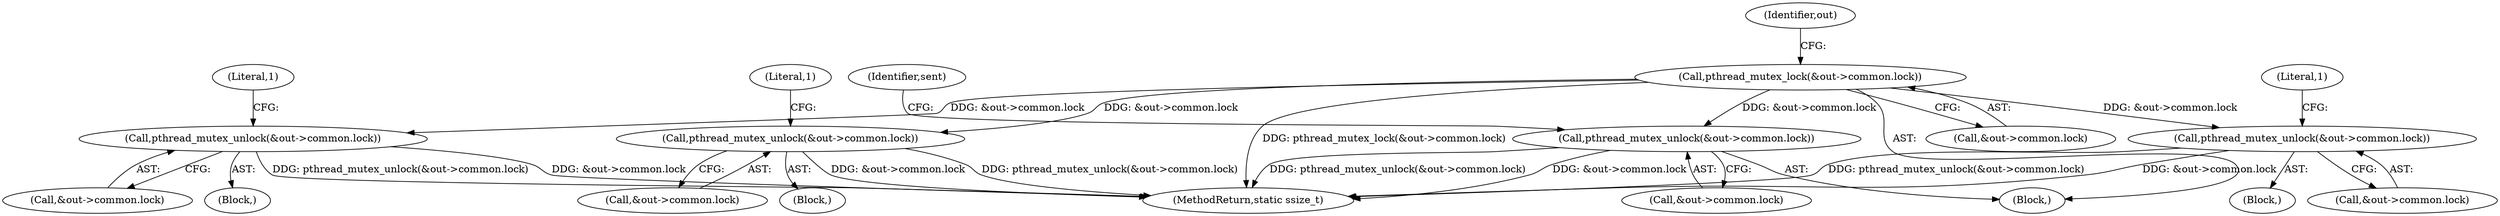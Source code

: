 digraph "0_Android_472271b153c5dc53c28beac55480a8d8434b2d5c_4@API" {
"1000122" [label="(Call,pthread_mutex_lock(&out->common.lock))"];
"1000140" [label="(Call,pthread_mutex_unlock(&out->common.lock))"];
"1000192" [label="(Call,pthread_mutex_unlock(&out->common.lock))"];
"1000214" [label="(Call,pthread_mutex_unlock(&out->common.lock))"];
"1000224" [label="(Call,pthread_mutex_unlock(&out->common.lock))"];
"1000214" [label="(Call,pthread_mutex_unlock(&out->common.lock))"];
"1000193" [label="(Call,&out->common.lock)"];
"1000303" [label="(MethodReturn,static ssize_t)"];
"1000106" [label="(Block,)"];
"1000225" [label="(Call,&out->common.lock)"];
"1000141" [label="(Call,&out->common.lock)"];
"1000192" [label="(Call,pthread_mutex_unlock(&out->common.lock))"];
"1000149" [label="(Literal,1)"];
"1000175" [label="(Block,)"];
"1000211" [label="(Block,)"];
"1000215" [label="(Call,&out->common.lock)"];
"1000232" [label="(Identifier,sent)"];
"1000123" [label="(Call,&out->common.lock)"];
"1000224" [label="(Call,pthread_mutex_unlock(&out->common.lock))"];
"1000137" [label="(Block,)"];
"1000201" [label="(Literal,1)"];
"1000140" [label="(Call,pthread_mutex_unlock(&out->common.lock))"];
"1000133" [label="(Identifier,out)"];
"1000122" [label="(Call,pthread_mutex_lock(&out->common.lock))"];
"1000223" [label="(Literal,1)"];
"1000122" -> "1000106"  [label="AST: "];
"1000122" -> "1000123"  [label="CFG: "];
"1000123" -> "1000122"  [label="AST: "];
"1000133" -> "1000122"  [label="CFG: "];
"1000122" -> "1000303"  [label="DDG: pthread_mutex_lock(&out->common.lock)"];
"1000122" -> "1000140"  [label="DDG: &out->common.lock"];
"1000122" -> "1000192"  [label="DDG: &out->common.lock"];
"1000122" -> "1000214"  [label="DDG: &out->common.lock"];
"1000122" -> "1000224"  [label="DDG: &out->common.lock"];
"1000140" -> "1000137"  [label="AST: "];
"1000140" -> "1000141"  [label="CFG: "];
"1000141" -> "1000140"  [label="AST: "];
"1000149" -> "1000140"  [label="CFG: "];
"1000140" -> "1000303"  [label="DDG: &out->common.lock"];
"1000140" -> "1000303"  [label="DDG: pthread_mutex_unlock(&out->common.lock)"];
"1000192" -> "1000175"  [label="AST: "];
"1000192" -> "1000193"  [label="CFG: "];
"1000193" -> "1000192"  [label="AST: "];
"1000201" -> "1000192"  [label="CFG: "];
"1000192" -> "1000303"  [label="DDG: &out->common.lock"];
"1000192" -> "1000303"  [label="DDG: pthread_mutex_unlock(&out->common.lock)"];
"1000214" -> "1000211"  [label="AST: "];
"1000214" -> "1000215"  [label="CFG: "];
"1000215" -> "1000214"  [label="AST: "];
"1000223" -> "1000214"  [label="CFG: "];
"1000214" -> "1000303"  [label="DDG: pthread_mutex_unlock(&out->common.lock)"];
"1000214" -> "1000303"  [label="DDG: &out->common.lock"];
"1000224" -> "1000106"  [label="AST: "];
"1000224" -> "1000225"  [label="CFG: "];
"1000225" -> "1000224"  [label="AST: "];
"1000232" -> "1000224"  [label="CFG: "];
"1000224" -> "1000303"  [label="DDG: &out->common.lock"];
"1000224" -> "1000303"  [label="DDG: pthread_mutex_unlock(&out->common.lock)"];
}
